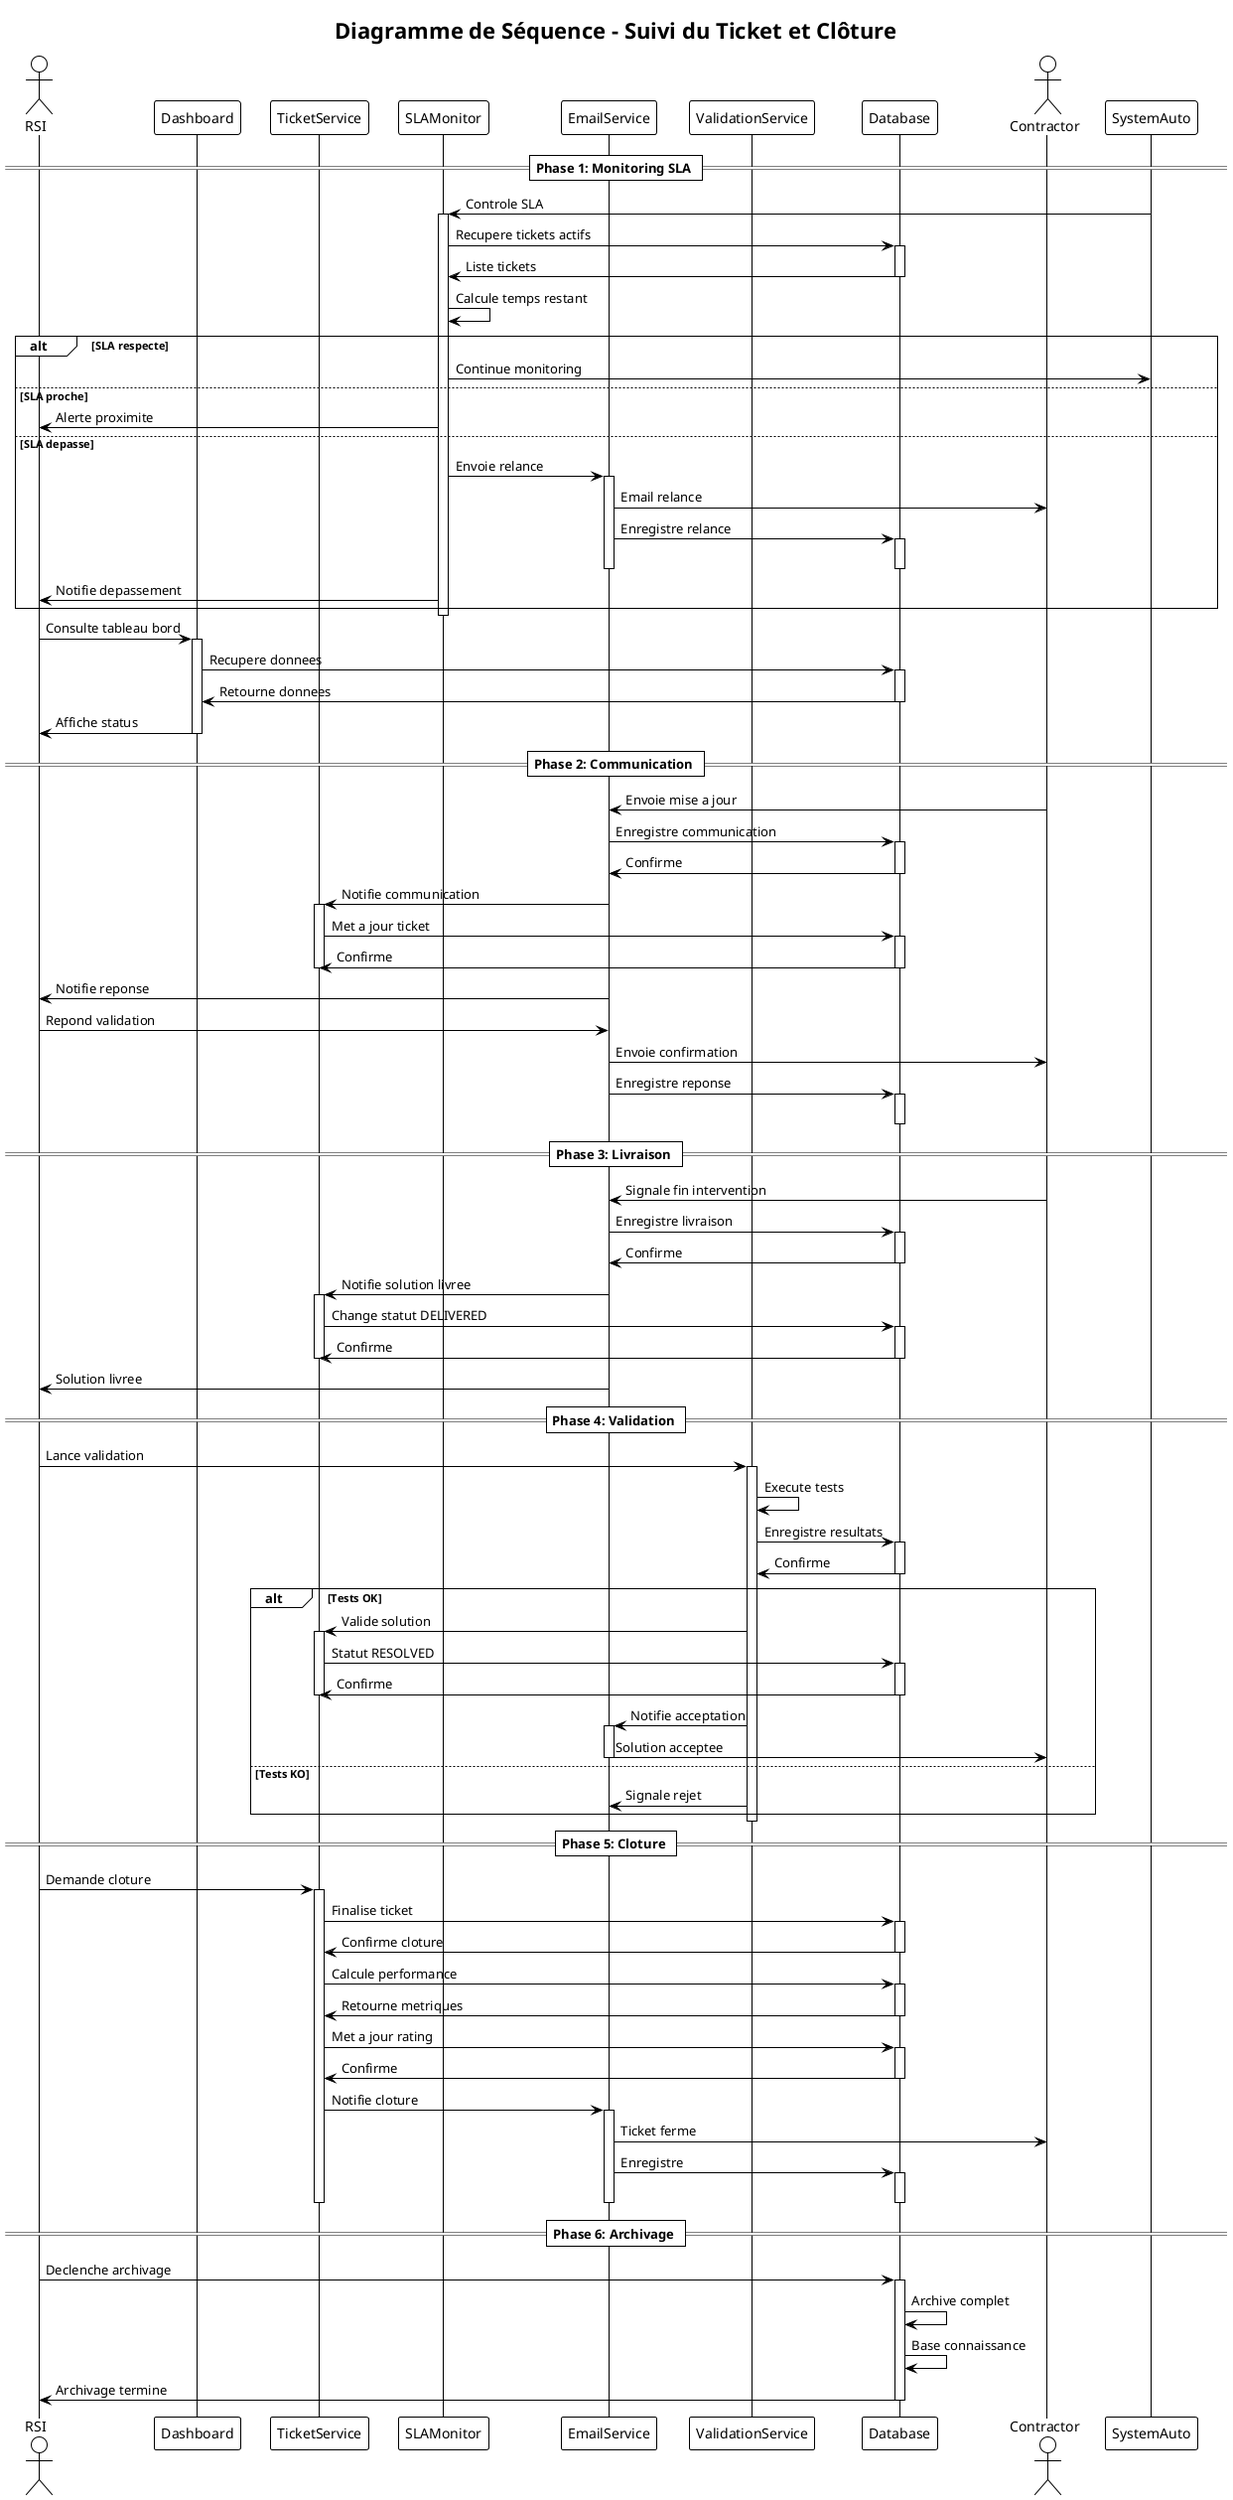 @startuml
!theme plain
title Diagramme de Séquence - Suivi du Ticket et Clôture

actor RSI
participant Dashboard
participant TicketService 
participant SLAMonitor
participant EmailService
participant ValidationService
participant Database
actor Contractor
participant SystemAuto

== Phase 1: Monitoring SLA ==

SystemAuto -> SLAMonitor : Controle SLA
activate SLAMonitor

SLAMonitor -> Database : Recupere tickets actifs
activate Database
Database -> SLAMonitor : Liste tickets
deactivate Database

SLAMonitor -> SLAMonitor : Calcule temps restant

alt SLA respecte
    SLAMonitor -> SystemAuto : Continue monitoring
else SLA proche
    SLAMonitor -> RSI : Alerte proximite
else SLA depasse
    SLAMonitor -> EmailService : Envoie relance
    activate EmailService
    EmailService -> Contractor : Email relance
    EmailService -> Database : Enregistre relance
    activate Database
    deactivate Database
    deactivate EmailService
    SLAMonitor -> RSI : Notifie depassement
end

deactivate SLAMonitor

RSI -> Dashboard : Consulte tableau bord
activate Dashboard
Dashboard -> Database : Recupere donnees
activate Database
Database -> Dashboard : Retourne donnees
deactivate Database
Dashboard -> RSI : Affiche status
deactivate Dashboard

== Phase 2: Communication ==

Contractor -> EmailService : Envoie mise a jour

EmailService -> Database : Enregistre communication
activate Database
Database -> EmailService : Confirme
deactivate Database

EmailService -> TicketService : Notifie communication
activate TicketService
TicketService -> Database : Met a jour ticket
activate Database
Database -> TicketService : Confirme
deactivate Database
deactivate TicketService

EmailService -> RSI : Notifie reponse

RSI -> EmailService : Repond validation
EmailService -> Contractor : Envoie confirmation
EmailService -> Database : Enregistre reponse
activate Database
deactivate Database

== Phase 3: Livraison ==

Contractor -> EmailService : Signale fin intervention

EmailService -> Database : Enregistre livraison
activate Database
Database -> EmailService : Confirme
deactivate Database

EmailService -> TicketService : Notifie solution livree
activate TicketService
TicketService -> Database : Change statut DELIVERED
activate Database
Database -> TicketService : Confirme
deactivate Database
deactivate TicketService

EmailService -> RSI : Solution livree

== Phase 4: Validation ==

RSI -> ValidationService : Lance validation
activate ValidationService

ValidationService -> ValidationService : Execute tests

ValidationService -> Database : Enregistre resultats
activate Database
Database -> ValidationService : Confirme
deactivate Database

alt Tests OK
    ValidationService -> TicketService : Valide solution
    activate TicketService
    TicketService -> Database : Statut RESOLVED
    activate Database
    Database -> TicketService : Confirme
    deactivate Database
    deactivate TicketService
    
    ValidationService -> EmailService : Notifie acceptation
    activate EmailService
    EmailService -> Contractor : Solution acceptee
    deactivate EmailService
else Tests KO
    ValidationService -> EmailService : Signale rejet
end

deactivate ValidationService

== Phase 5: Cloture ==

RSI -> TicketService : Demande cloture
activate TicketService

TicketService -> Database : Finalise ticket
activate Database
Database -> TicketService : Confirme cloture
deactivate Database

TicketService -> Database : Calcule performance
activate Database
Database -> TicketService : Retourne metriques
deactivate Database

TicketService -> Database : Met a jour rating
activate Database
Database -> TicketService : Confirme
deactivate Database

TicketService -> EmailService : Notifie cloture
activate EmailService
EmailService -> Contractor : Ticket ferme
EmailService -> Database : Enregistre
activate Database
deactivate Database
deactivate EmailService

deactivate TicketService

== Phase 6: Archivage ==

RSI -> Database : Declenche archivage
activate Database

Database -> Database : Archive complet
Database -> Database : Base connaissance

Database -> RSI : Archivage termine
deactivate Database

@enduml